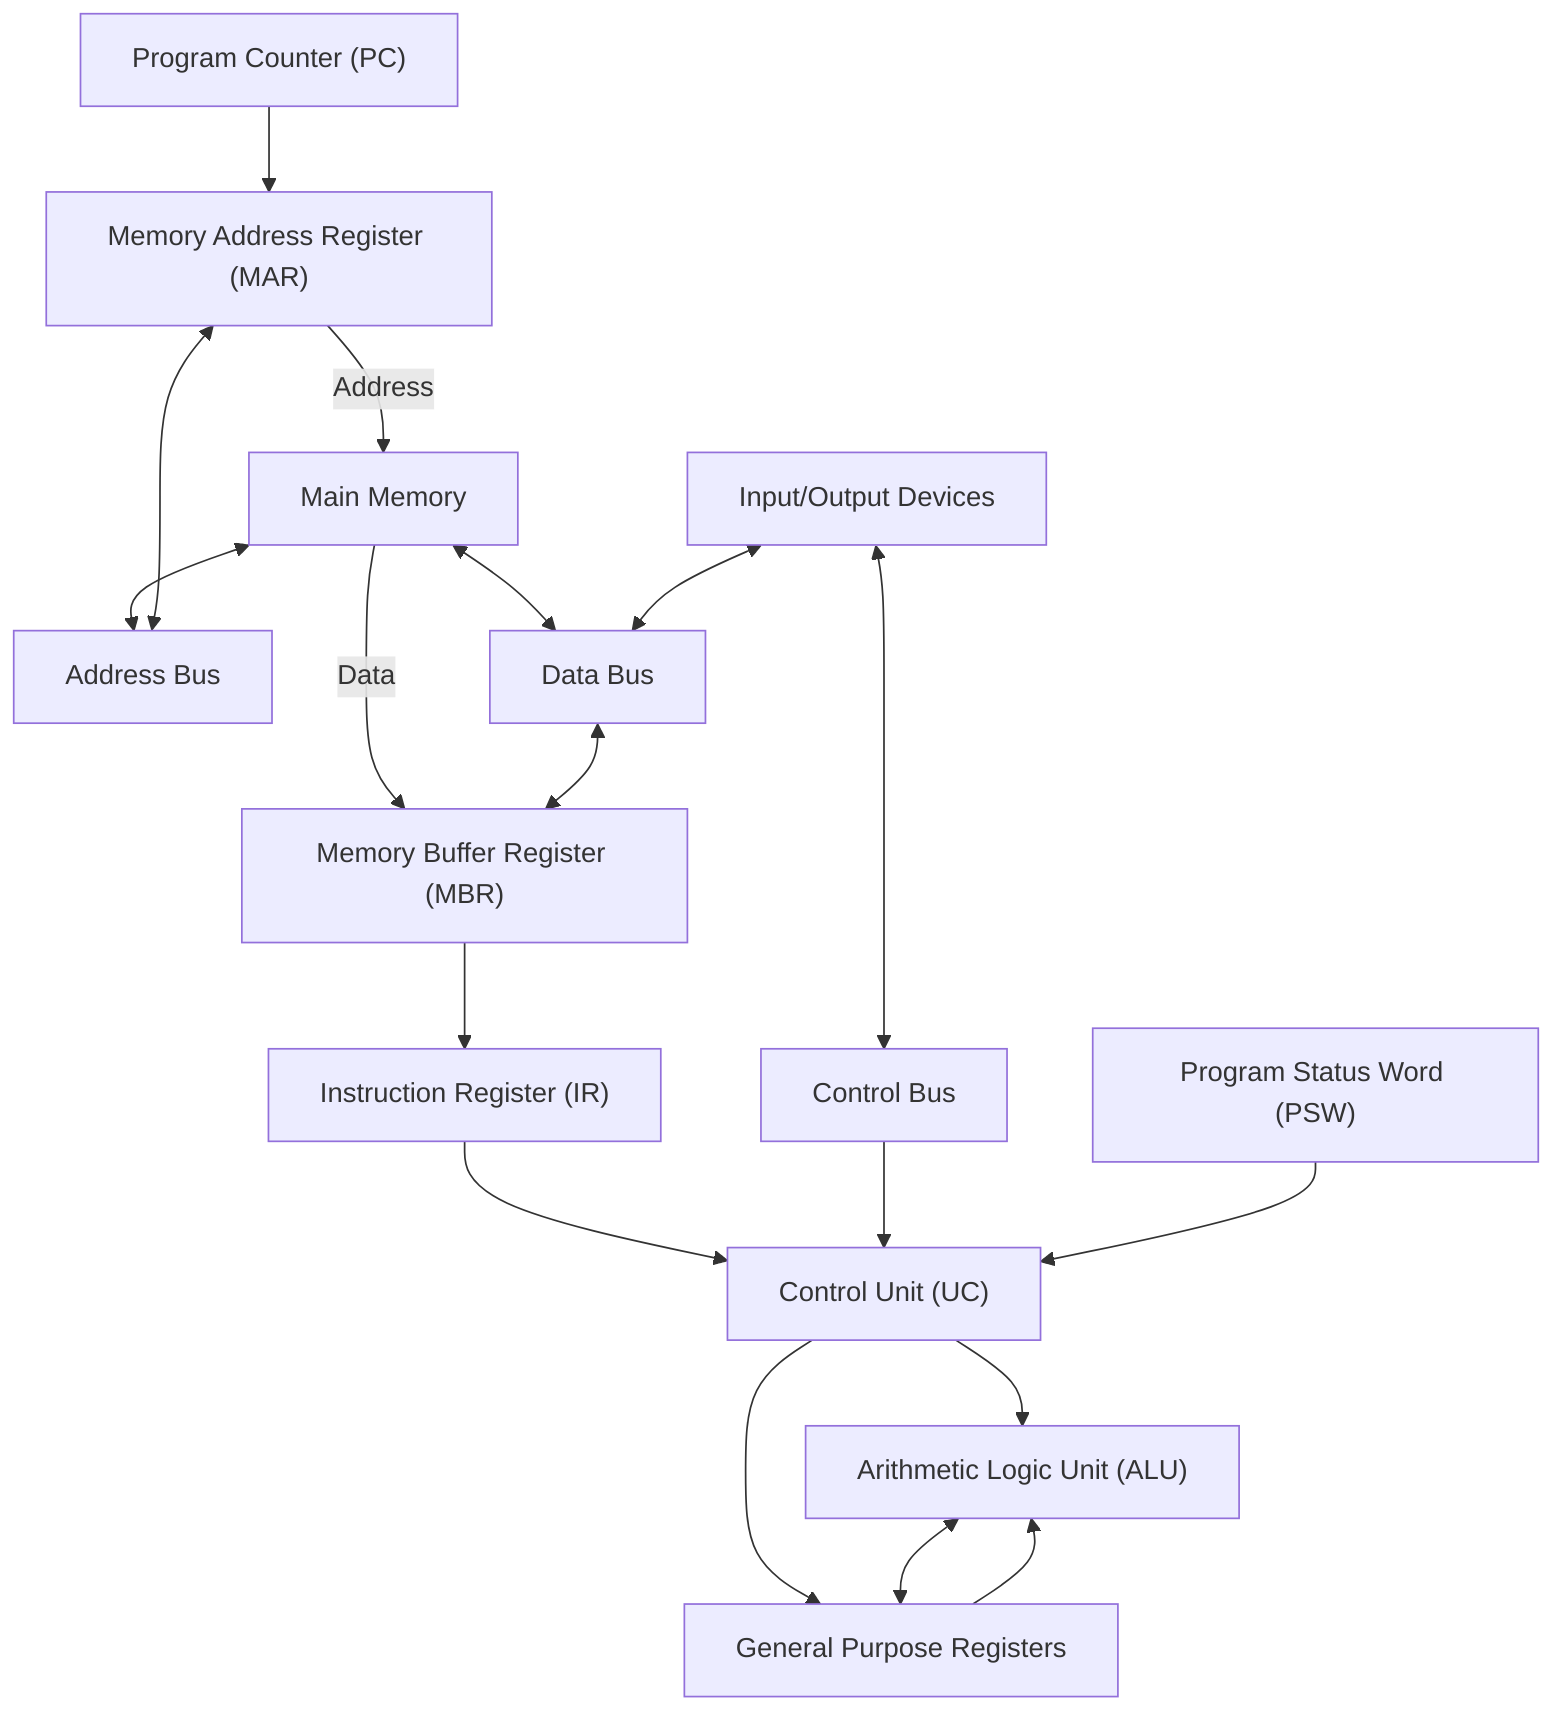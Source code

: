 graph TD
    PC["Program Counter (PC)"]
    MAR["Memory Address Register (MAR)"]
    MEM["Main Memory"]
    MBR["Memory Buffer Register (MBR)"]
    IR["Instruction Register (IR)"]
    UC["Control Unit (UC)"]
    ALU["Arithmetic Logic Unit (ALU)"]
    REG["General Purpose Registers"]
    PSW["Program Status Word (PSW)"]
    IO["Input/Output Devices"]
    ADDR_BUS["Address Bus"]
    DATA_BUS["Data Bus"]
    CTRL_BUS["Control Bus"]

    PC --> MAR
    MAR -->|Address| MEM
    MEM -->|Data| MBR
    MBR --> IR
    IR --> UC
    UC --> ALU
    UC --> REG
    ALU <--> REG
    MEM <--> ADDR_BUS
    MEM <--> DATA_BUS
    IO <--> DATA_BUS
    IO <--> CTRL_BUS
    ADDR_BUS <--> MAR
    DATA_BUS <--> MBR
    CTRL_BUS --> UC
    PSW --> UC
    REG --> ALU